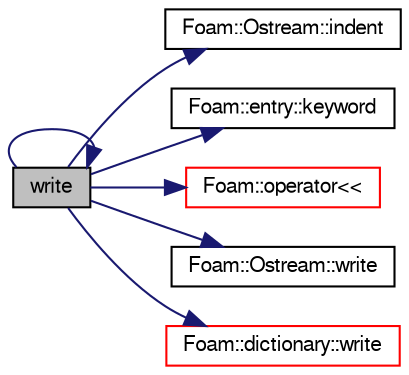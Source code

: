 digraph "write"
{
  bgcolor="transparent";
  edge [fontname="FreeSans",fontsize="10",labelfontname="FreeSans",labelfontsize="10"];
  node [fontname="FreeSans",fontsize="10",shape=record];
  rankdir="LR";
  Node1078 [label="write",height=0.2,width=0.4,color="black", fillcolor="grey75", style="filled", fontcolor="black"];
  Node1078 -> Node1079 [color="midnightblue",fontsize="10",style="solid",fontname="FreeSans"];
  Node1079 [label="Foam::Ostream::indent",height=0.2,width=0.4,color="black",URL="$a26238.html#a6f9f89f73f75f7dec4546766148b60d7",tooltip="Add indentation characters. "];
  Node1078 -> Node1080 [color="midnightblue",fontsize="10",style="solid",fontname="FreeSans"];
  Node1080 [label="Foam::entry::keyword",height=0.2,width=0.4,color="black",URL="$a26022.html#a524d765e79e84690b9c13f55191b85c7",tooltip="Return keyword. "];
  Node1078 -> Node1081 [color="midnightblue",fontsize="10",style="solid",fontname="FreeSans"];
  Node1081 [label="Foam::operator\<\<",height=0.2,width=0.4,color="red",URL="$a21124.html#ae86a76a63deefbe1a4490c873ad8e1b2"];
  Node1078 -> Node1131 [color="midnightblue",fontsize="10",style="solid",fontname="FreeSans"];
  Node1131 [label="Foam::Ostream::write",height=0.2,width=0.4,color="black",URL="$a26238.html#a81a19ad9e4098b4701cc8bab9a59d78b",tooltip="Write next token to stream. "];
  Node1078 -> Node1078 [color="midnightblue",fontsize="10",style="solid",fontname="FreeSans"];
  Node1078 -> Node1132 [color="midnightblue",fontsize="10",style="solid",fontname="FreeSans"];
  Node1132 [label="Foam::dictionary::write",height=0.2,width=0.4,color="red",URL="$a26014.html#a88f27121631c7efb7153e9bf16759345",tooltip="Write dictionary, normally with sub-dictionary formatting. "];
}
